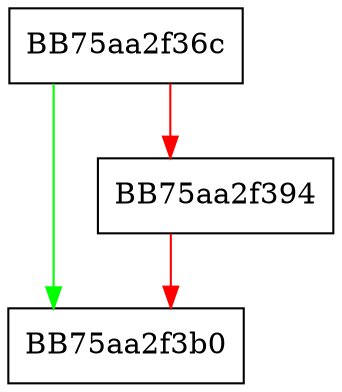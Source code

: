 digraph _Change_array {
  node [shape="box"];
  graph [splines=ortho];
  BB75aa2f36c -> BB75aa2f3b0 [color="green"];
  BB75aa2f36c -> BB75aa2f394 [color="red"];
  BB75aa2f394 -> BB75aa2f3b0 [color="red"];
}